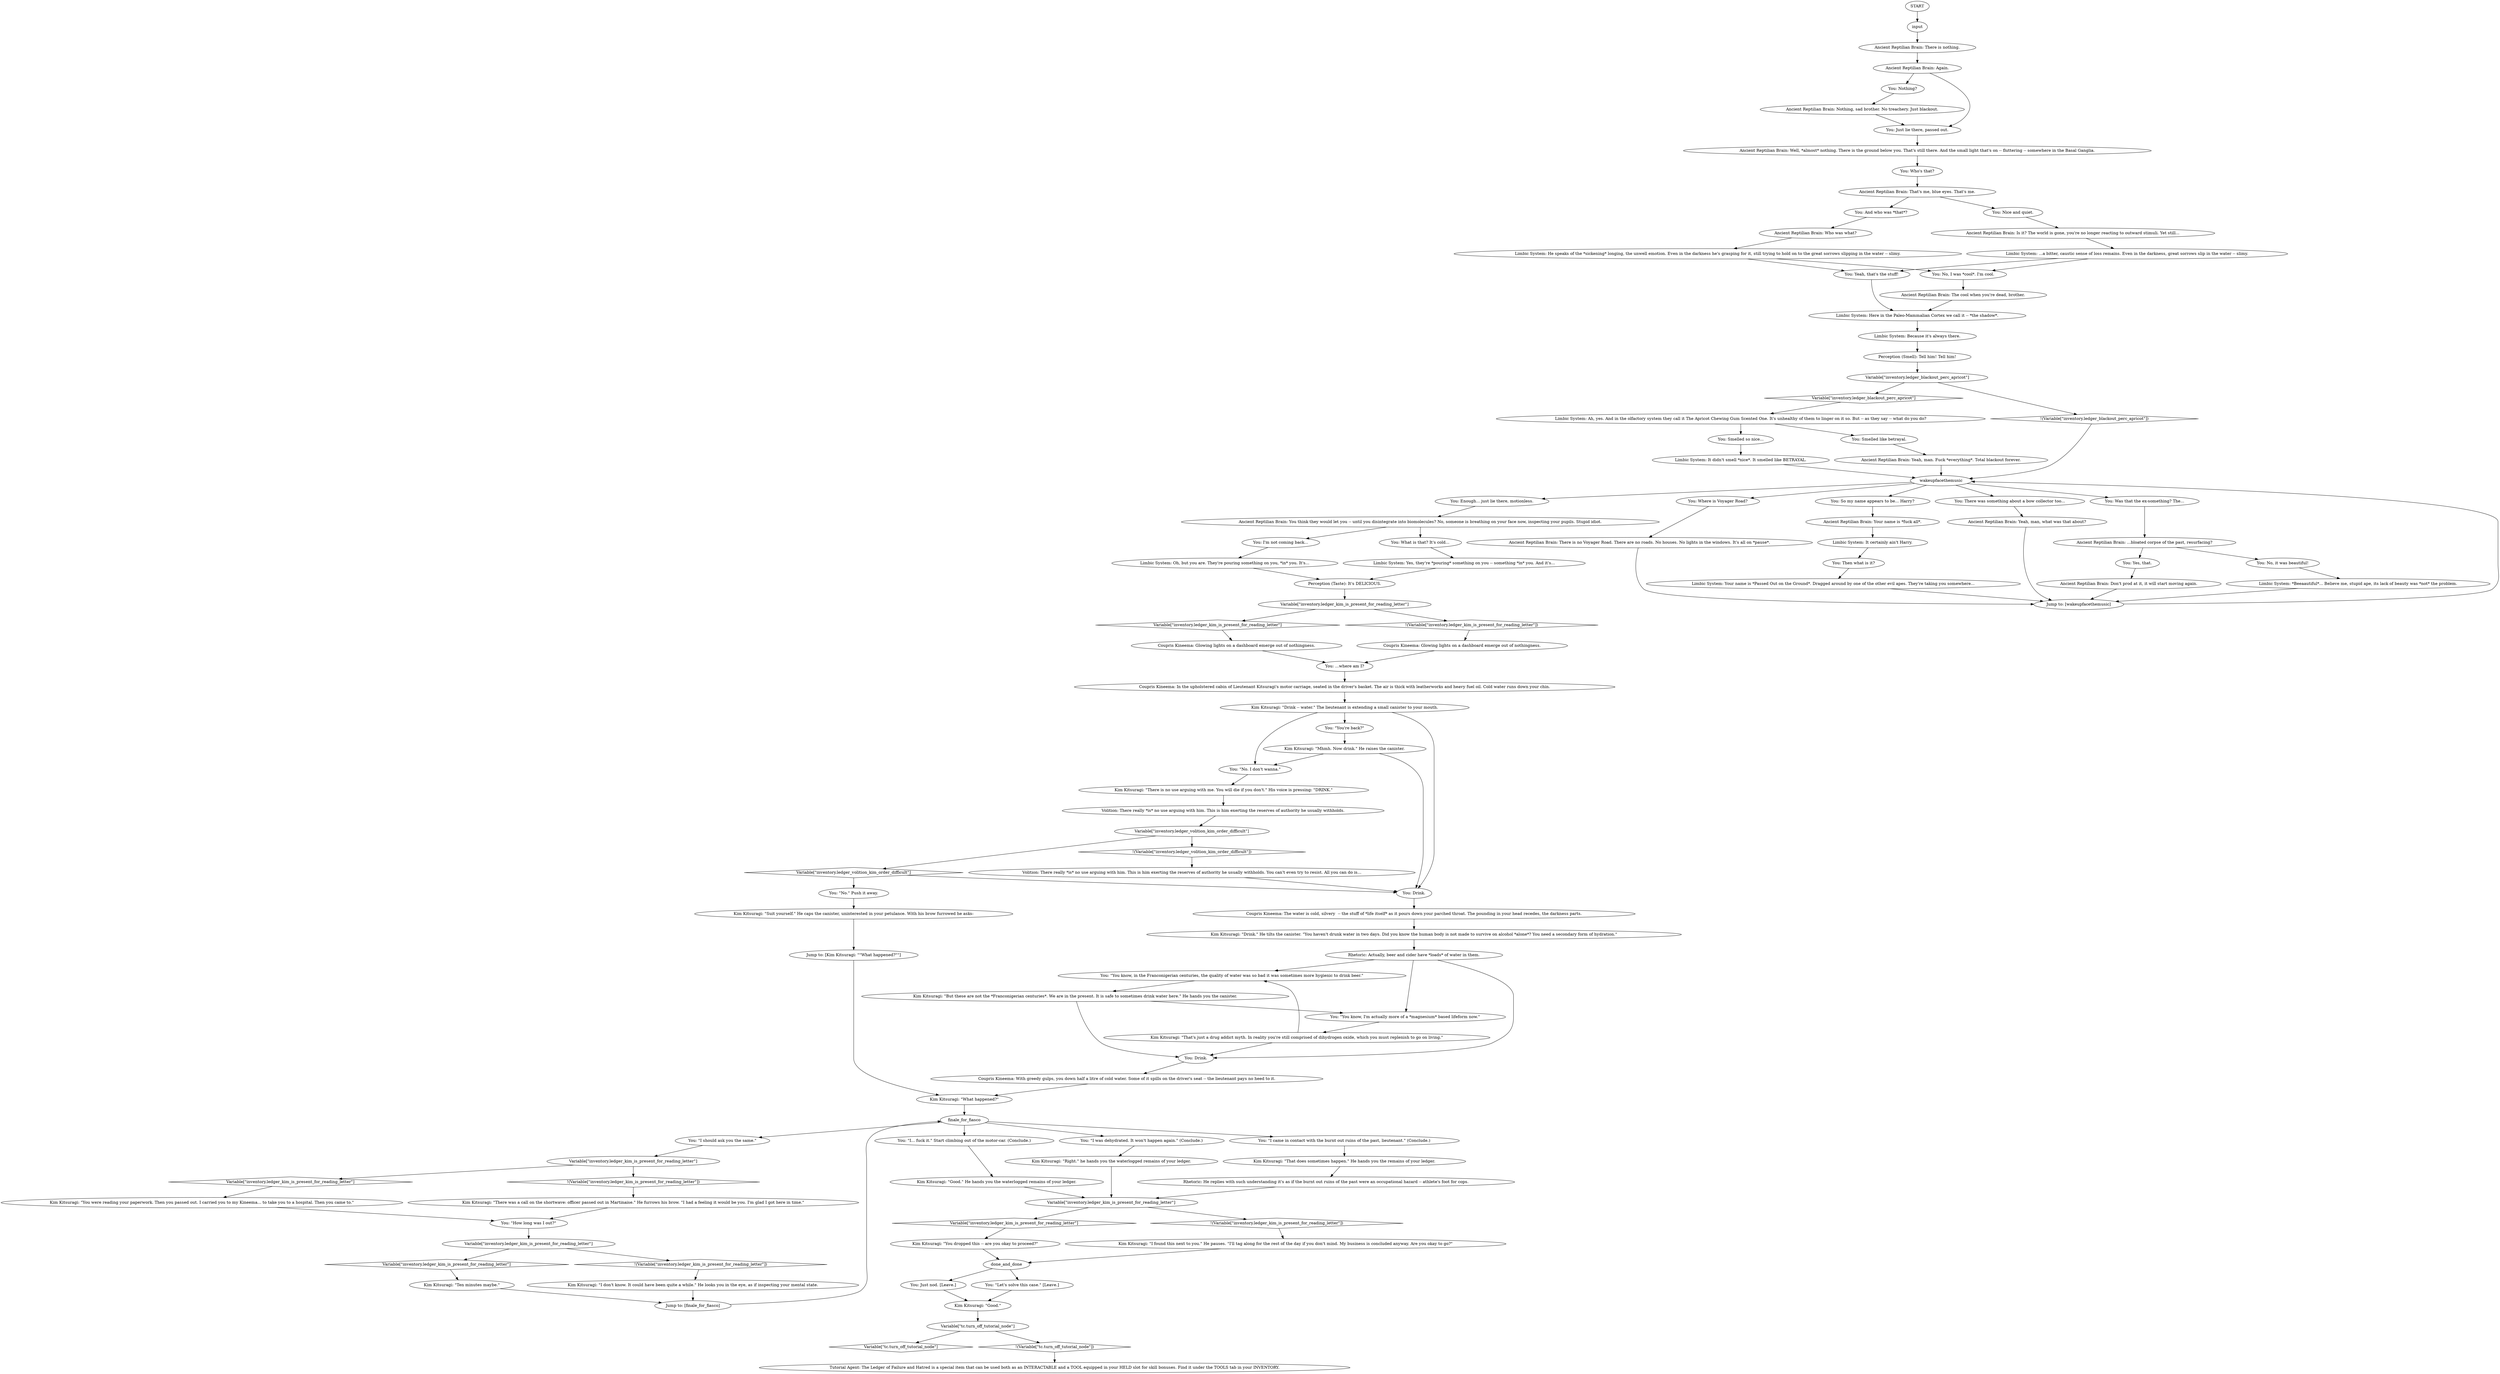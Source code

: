 # LEDGER WAKEUP
# Woke up, bro.
# ==================================================
digraph G {
	  0 [label="START"];
	  1 [label="input"];
	  2 [label="Limbic System: *Beeaautiful*... Believe me, stupid ape, its lack of beauty was *not* the problem."];
	  3 [label="Kim Kitsuragi: \"I don't know. It could have been quite a while.\" He looks you in the eye, as if inspecting your mental state."];
	  4 [label="Kim Kitsuragi: \"You dropped this -- are you okay to proceed?\""];
	  5 [label="Coupris Kineema: Glowing lights on a dashboard emerge out of nothingness."];
	  6 [label="You: Just nod. [Leave.]"];
	  7 [label="done_and_done"];
	  8 [label="You: Yes, that."];
	  9 [label="Ancient Reptilian Brain: There is nothing."];
	  10 [label="Limbic System: Because it's always there."];
	  11 [label="You: And who was *that*?"];
	  12 [label="Tutorial Agent: The Ledger of Failure and Hatred is a special item that can be used both as an INTERACTABLE and a TOOL equipped in your HELD slot for skill bonuses. Find it under the TOOLS tab in your INVENTORY."];
	  13 [label="Variable[\"tc.turn_off_tutorial_node\"]"];
	  14 [label="Variable[\"tc.turn_off_tutorial_node\"]", shape=diamond];
	  15 [label="!(Variable[\"tc.turn_off_tutorial_node\"])", shape=diamond];
	  16 [label="You: Enough... just lie there, motionless."];
	  17 [label="Ancient Reptilian Brain: You think they would let you -- until you disintegrate into biomolecules? No, someone is breathing on your face now, inspecting your pupils. Stupid idiot."];
	  18 [label="Variable[\"inventory.ledger_kim_is_present_for_reading_letter\"]"];
	  19 [label="Variable[\"inventory.ledger_kim_is_present_for_reading_letter\"]", shape=diamond];
	  20 [label="!(Variable[\"inventory.ledger_kim_is_present_for_reading_letter\"])", shape=diamond];
	  21 [label="Ancient Reptilian Brain: Your name is *fuck all*."];
	  22 [label="Ancient Reptilian Brain: Well, *almost* nothing. There is the ground below you. That's still there. And the small light that's on -- fluttering -- somewhere in the Basal Ganglia."];
	  23 [label="Ancient Reptilian Brain: Is it? The world is gone, you're no longer reacting to outward stimuli. Yet still..."];
	  24 [label="You: I'm not coming back..."];
	  25 [label="Ancient Reptilian Brain: Yeah, man, what was that about?"];
	  26 [label="Coupris Kineema: The water is cold, silvery  -- the stuff of *life itself* as it pours down your parched throat. The pounding in your head recedes, the darkness parts."];
	  27 [label="Kim Kitsuragi: \"What happened?\""];
	  28 [label="Kim Kitsuragi: \"That does sometimes happen.\" He hands you the remains of your ledger."];
	  29 [label="Kim Kitsuragi: \"Right.\" he hands you the waterlogged remains of your ledger."];
	  30 [label="You: What is that? It's cold..."];
	  31 [label="Variable[\"inventory.ledger_kim_is_present_for_reading_letter\"]"];
	  32 [label="Variable[\"inventory.ledger_kim_is_present_for_reading_letter\"]", shape=diamond];
	  33 [label="!(Variable[\"inventory.ledger_kim_is_present_for_reading_letter\"])", shape=diamond];
	  34 [label="Kim Kitsuragi: \"There was a call on the shortwave: officer passed out in Martinaise.\" He furrows his brow. \"I had a feeling it would be you. I'm glad I got here in time.\""];
	  35 [label="Ancient Reptilian Brain: That's me, blue eyes. That's me."];
	  36 [label="Rhetoric: He replies with such understanding it's as if the burnt out ruins of the past were an occupational hazard -- athlete's foot for cops."];
	  37 [label="Ancient Reptilian Brain: The cool when you're dead, brother."];
	  38 [label="You: \"No.\" Push it away."];
	  39 [label="You: \"I should ask you the same.\""];
	  40 [label="Perception (Smell): Tell him! Tell him!"];
	  41 [label="Ancient Reptilian Brain: Again."];
	  42 [label="Kim Kitsuragi: \"Mhmh. Now drink.\" He raises the canister."];
	  43 [label="You: \"You know, in the Franconigerian centuries, the quality of water was so bad it was sometimes more hygienic to drink beer.\""];
	  44 [label="You: Nothing?"];
	  45 [label="Ancient Reptilian Brain: Nothing, sad brother. No treachery. Just blackout."];
	  46 [label="You: Who's that?"];
	  47 [label="Kim Kitsuragi: \"Good.\" He hands you the waterlogged remains of your ledger."];
	  48 [label="Kim Kitsuragi: \"Drink -- water.\" The lieutenant is extending a small canister to your mouth."];
	  49 [label="Kim Kitsuragi: \"Good.\""];
	  50 [label="You: Where is Voyager Road?"];
	  51 [label="finale_for_fiasco"];
	  52 [label="You: So my name appears to be... Harry?"];
	  53 [label="Kim Kitsuragi: \"Ten minutes maybe.\""];
	  54 [label="You: Smelled like betrayal."];
	  55 [label="Limbic System: He speaks of the *sickening* longing, the unwell emotion. Even in the darkness he's grasping for it, still trying to hold on to the great sorrows slipping in the water -- slimy."];
	  56 [label="Volition: There really *is* no use arguing with him. This is him exerting the reserves of authority he usually withholds. You can't even try to resist. All you can do is..."];
	  57 [label="Variable[\"inventory.ledger_volition_kim_order_difficult\"]"];
	  58 [label="Variable[\"inventory.ledger_volition_kim_order_difficult\"]", shape=diamond];
	  59 [label="!(Variable[\"inventory.ledger_volition_kim_order_difficult\"])", shape=diamond];
	  60 [label="Limbic System: Oh, but you are. They're pouring something on you, *in* you. It's..."];
	  61 [label="Jump to: [finale_for_fiasco]"];
	  62 [label="Limbic System: Ah, yes. And in the olfactory system they call it The Apricot Chewing Gum Scented One. It's unhealthy of them to linger on it so. But -- as they say -- what do you do?"];
	  63 [label="Perception (Taste): It's DELICIOUS."];
	  64 [label="Kim Kitsuragi: \"That's just a drug addict myth. In reality you're still comprised of dihydrogen oxide, which you must replenish to go on living.\""];
	  65 [label="You: Drink."];
	  66 [label="You: No, it was beautiful!"];
	  67 [label="You: Just lie there, passed out."];
	  68 [label="Variable[\"inventory.ledger_blackout_perc_apricot\"]"];
	  69 [label="Variable[\"inventory.ledger_blackout_perc_apricot\"]", shape=diamond];
	  70 [label="!(Variable[\"inventory.ledger_blackout_perc_apricot\"])", shape=diamond];
	  71 [label="Kim Kitsuragi: \"There is no use arguing with me. You will die if you don't.\" His voice is pressing: \"DRINK.\""];
	  72 [label="Volition: There really *is* no use arguing with him. This is him exerting the reserves of authority he usually withholds."];
	  73 [label="Ancient Reptilian Brain: Don't prod at it, it will start moving again."];
	  74 [label="Variable[\"inventory.ledger_kim_is_present_for_reading_letter\"]"];
	  75 [label="Variable[\"inventory.ledger_kim_is_present_for_reading_letter\"]", shape=diamond];
	  76 [label="!(Variable[\"inventory.ledger_kim_is_present_for_reading_letter\"])", shape=diamond];
	  77 [label="Ancient Reptilian Brain: Who was what?"];
	  78 [label="You: Smelled so nice..."];
	  79 [label="Jump to: [wakeupfacethemusic]"];
	  80 [label="You: There was something about a bow collector too..."];
	  81 [label="Coupris Kineema: With greedy gulps, you down half a litre of cold water. Some of it spills on the driver's seat -- the lieutenant pays no heed to it."];
	  82 [label="You: \"I... fuck it.\" Start climbing out of the motor-car. (Conclude.)"];
	  83 [label="Limbic System: It didn't smell *nice*. It smelled like BETRAYAL."];
	  84 [label="Variable[\"inventory.ledger_kim_is_present_for_reading_letter\"]"];
	  85 [label="Variable[\"inventory.ledger_kim_is_present_for_reading_letter\"]", shape=diamond];
	  86 [label="!(Variable[\"inventory.ledger_kim_is_present_for_reading_letter\"])", shape=diamond];
	  87 [label="You: Nice and quiet."];
	  88 [label="Coupris Kineema: In the upholstered cabin of Lieutenant Kitsuragi's motor carriage, seated in the driver's basket. The air is thick with leatherworks and heavy fuel oil. Cold water runs down your chin."];
	  89 [label="You: Yeah, that's the stuff!"];
	  90 [label="You: \"You know, I'm actually more of a *magnesium* based lifeform now.\""];
	  91 [label="You: \"I was dehydrated. It won't happen again.\" (Conclude.)"];
	  92 [label="Jump to: [Kim Kitsuragi: \"\"What happened?\"\"]"];
	  93 [label="You: \"How long was I out?\""];
	  94 [label="Limbic System: Your name is *Passed Out on the Ground*. Dragged around by one of the other evil apes. They're taking you somewhere..."];
	  95 [label="You: Then what is it?"];
	  96 [label="Limbic System: It certainly ain't Harry."];
	  97 [label="You: \"No. I don't wanna.\""];
	  98 [label="Kim Kitsuragi: \"Suit yourself.\" He caps the canister, uninterested in your petulance. With his brow furrowed he asks:"];
	  99 [label="Rhetoric: Actually, beer and cider have *loads* of water in them."];
	  100 [label="You: Drink."];
	  101 [label="wakeupfacethemusic"];
	  102 [label="Ancient Reptilian Brain: Yeah, man. Fuck *everything*. Total blackout forever."];
	  103 [label="Ancient Reptilian Brain: There is no Voyager Road. There are no roads. No houses. No lights in the windows. It's all on *pause*."];
	  104 [label="You: No, I was *cool*. I'm cool."];
	  106 [label="Limbic System: Yes, they're *pouring* something on you -- something *in* you. And it's..."];
	  107 [label="Kim Kitsuragi: \"But these are not the *Franconigerian centuries*. We are in the present. It is safe to sometimes drink water here.\" He hands you the canister."];
	  108 [label="You: \"I came in contact with the burnt out ruins of the past, lieutenant.\" (Conclude.)"];
	  109 [label="Kim Kitsuragi: \"You were reading your paperwork. Then you passed out. I carried you to my Kineema... to take you to a hospital. Then you came to.\""];
	  110 [label="You: \"You're back?\""];
	  111 [label="You: Was that the ex-something? The..."];
	  112 [label="Kim Kitsuragi: \"I found this next to you.\" He pauses. \"I'll tag along for the rest of the day if you don't mind. My business is concluded anyway. Are you okay to go?\""];
	  113 [label="You: ...where am I?"];
	  114 [label="Coupris Kineema: Glowing lights on a dashboard emerge out of nothingness."];
	  115 [label="Ancient Reptilian Brain: ...bloated corpse of the past, resurfacing?"];
	  116 [label="Kim Kitsuragi: \"Drink.\" He tilts the canister. \"You haven't drunk water in two days. Did you know the human body is not made to survive on alcohol *alone*? You need a secondary form of hydration.\""];
	  117 [label="You: \"Let's solve this case.\" [Leave.]"];
	  118 [label="Limbic System: ...a bitter, caustic sense of loss remains. Even in the darkness, great sorrows slip in the water -- slimy."];
	  119 [label="Limbic System: Here in the Paleo-Mammalian Cortex we call it -- *the shadow*."];
	  0 -> 1
	  1 -> 9
	  2 -> 79
	  3 -> 61
	  4 -> 7
	  5 -> 113
	  6 -> 49
	  7 -> 117
	  7 -> 6
	  8 -> 73
	  9 -> 41
	  10 -> 40
	  11 -> 77
	  13 -> 14
	  13 -> 15
	  15 -> 12
	  16 -> 17
	  17 -> 24
	  17 -> 30
	  18 -> 19
	  18 -> 20
	  19 -> 4
	  20 -> 112
	  21 -> 96
	  22 -> 46
	  23 -> 118
	  24 -> 60
	  25 -> 79
	  26 -> 116
	  27 -> 51
	  28 -> 36
	  29 -> 18
	  30 -> 106
	  31 -> 32
	  31 -> 33
	  32 -> 5
	  33 -> 114
	  34 -> 93
	  35 -> 11
	  35 -> 87
	  36 -> 18
	  37 -> 119
	  38 -> 98
	  39 -> 74
	  40 -> 68
	  41 -> 67
	  41 -> 44
	  42 -> 65
	  42 -> 97
	  43 -> 107
	  44 -> 45
	  45 -> 67
	  46 -> 35
	  47 -> 18
	  48 -> 65
	  48 -> 110
	  48 -> 97
	  49 -> 13
	  50 -> 103
	  51 -> 82
	  51 -> 91
	  51 -> 108
	  51 -> 39
	  52 -> 21
	  53 -> 61
	  54 -> 102
	  55 -> 104
	  55 -> 89
	  56 -> 65
	  57 -> 58
	  57 -> 59
	  58 -> 65
	  58 -> 38
	  59 -> 56
	  60 -> 63
	  61 -> 51
	  62 -> 54
	  62 -> 78
	  63 -> 31
	  64 -> 43
	  64 -> 100
	  65 -> 26
	  66 -> 2
	  67 -> 22
	  68 -> 69
	  68 -> 70
	  69 -> 62
	  70 -> 101
	  71 -> 72
	  72 -> 57
	  73 -> 79
	  74 -> 75
	  74 -> 76
	  75 -> 109
	  76 -> 34
	  77 -> 55
	  78 -> 83
	  79 -> 101
	  80 -> 25
	  81 -> 27
	  82 -> 47
	  83 -> 101
	  84 -> 85
	  84 -> 86
	  85 -> 53
	  86 -> 3
	  87 -> 23
	  88 -> 48
	  89 -> 119
	  90 -> 64
	  91 -> 29
	  92 -> 27
	  93 -> 84
	  94 -> 79
	  95 -> 94
	  96 -> 95
	  97 -> 71
	  98 -> 92
	  99 -> 90
	  99 -> 43
	  99 -> 100
	  100 -> 81
	  101 -> 111
	  101 -> 80
	  101 -> 16
	  101 -> 50
	  101 -> 52
	  102 -> 101
	  103 -> 79
	  104 -> 37
	  106 -> 63
	  107 -> 90
	  107 -> 100
	  108 -> 28
	  109 -> 93
	  110 -> 42
	  111 -> 115
	  112 -> 7
	  113 -> 88
	  114 -> 113
	  115 -> 8
	  115 -> 66
	  116 -> 99
	  117 -> 49
	  118 -> 104
	  118 -> 89
	  119 -> 10
}

